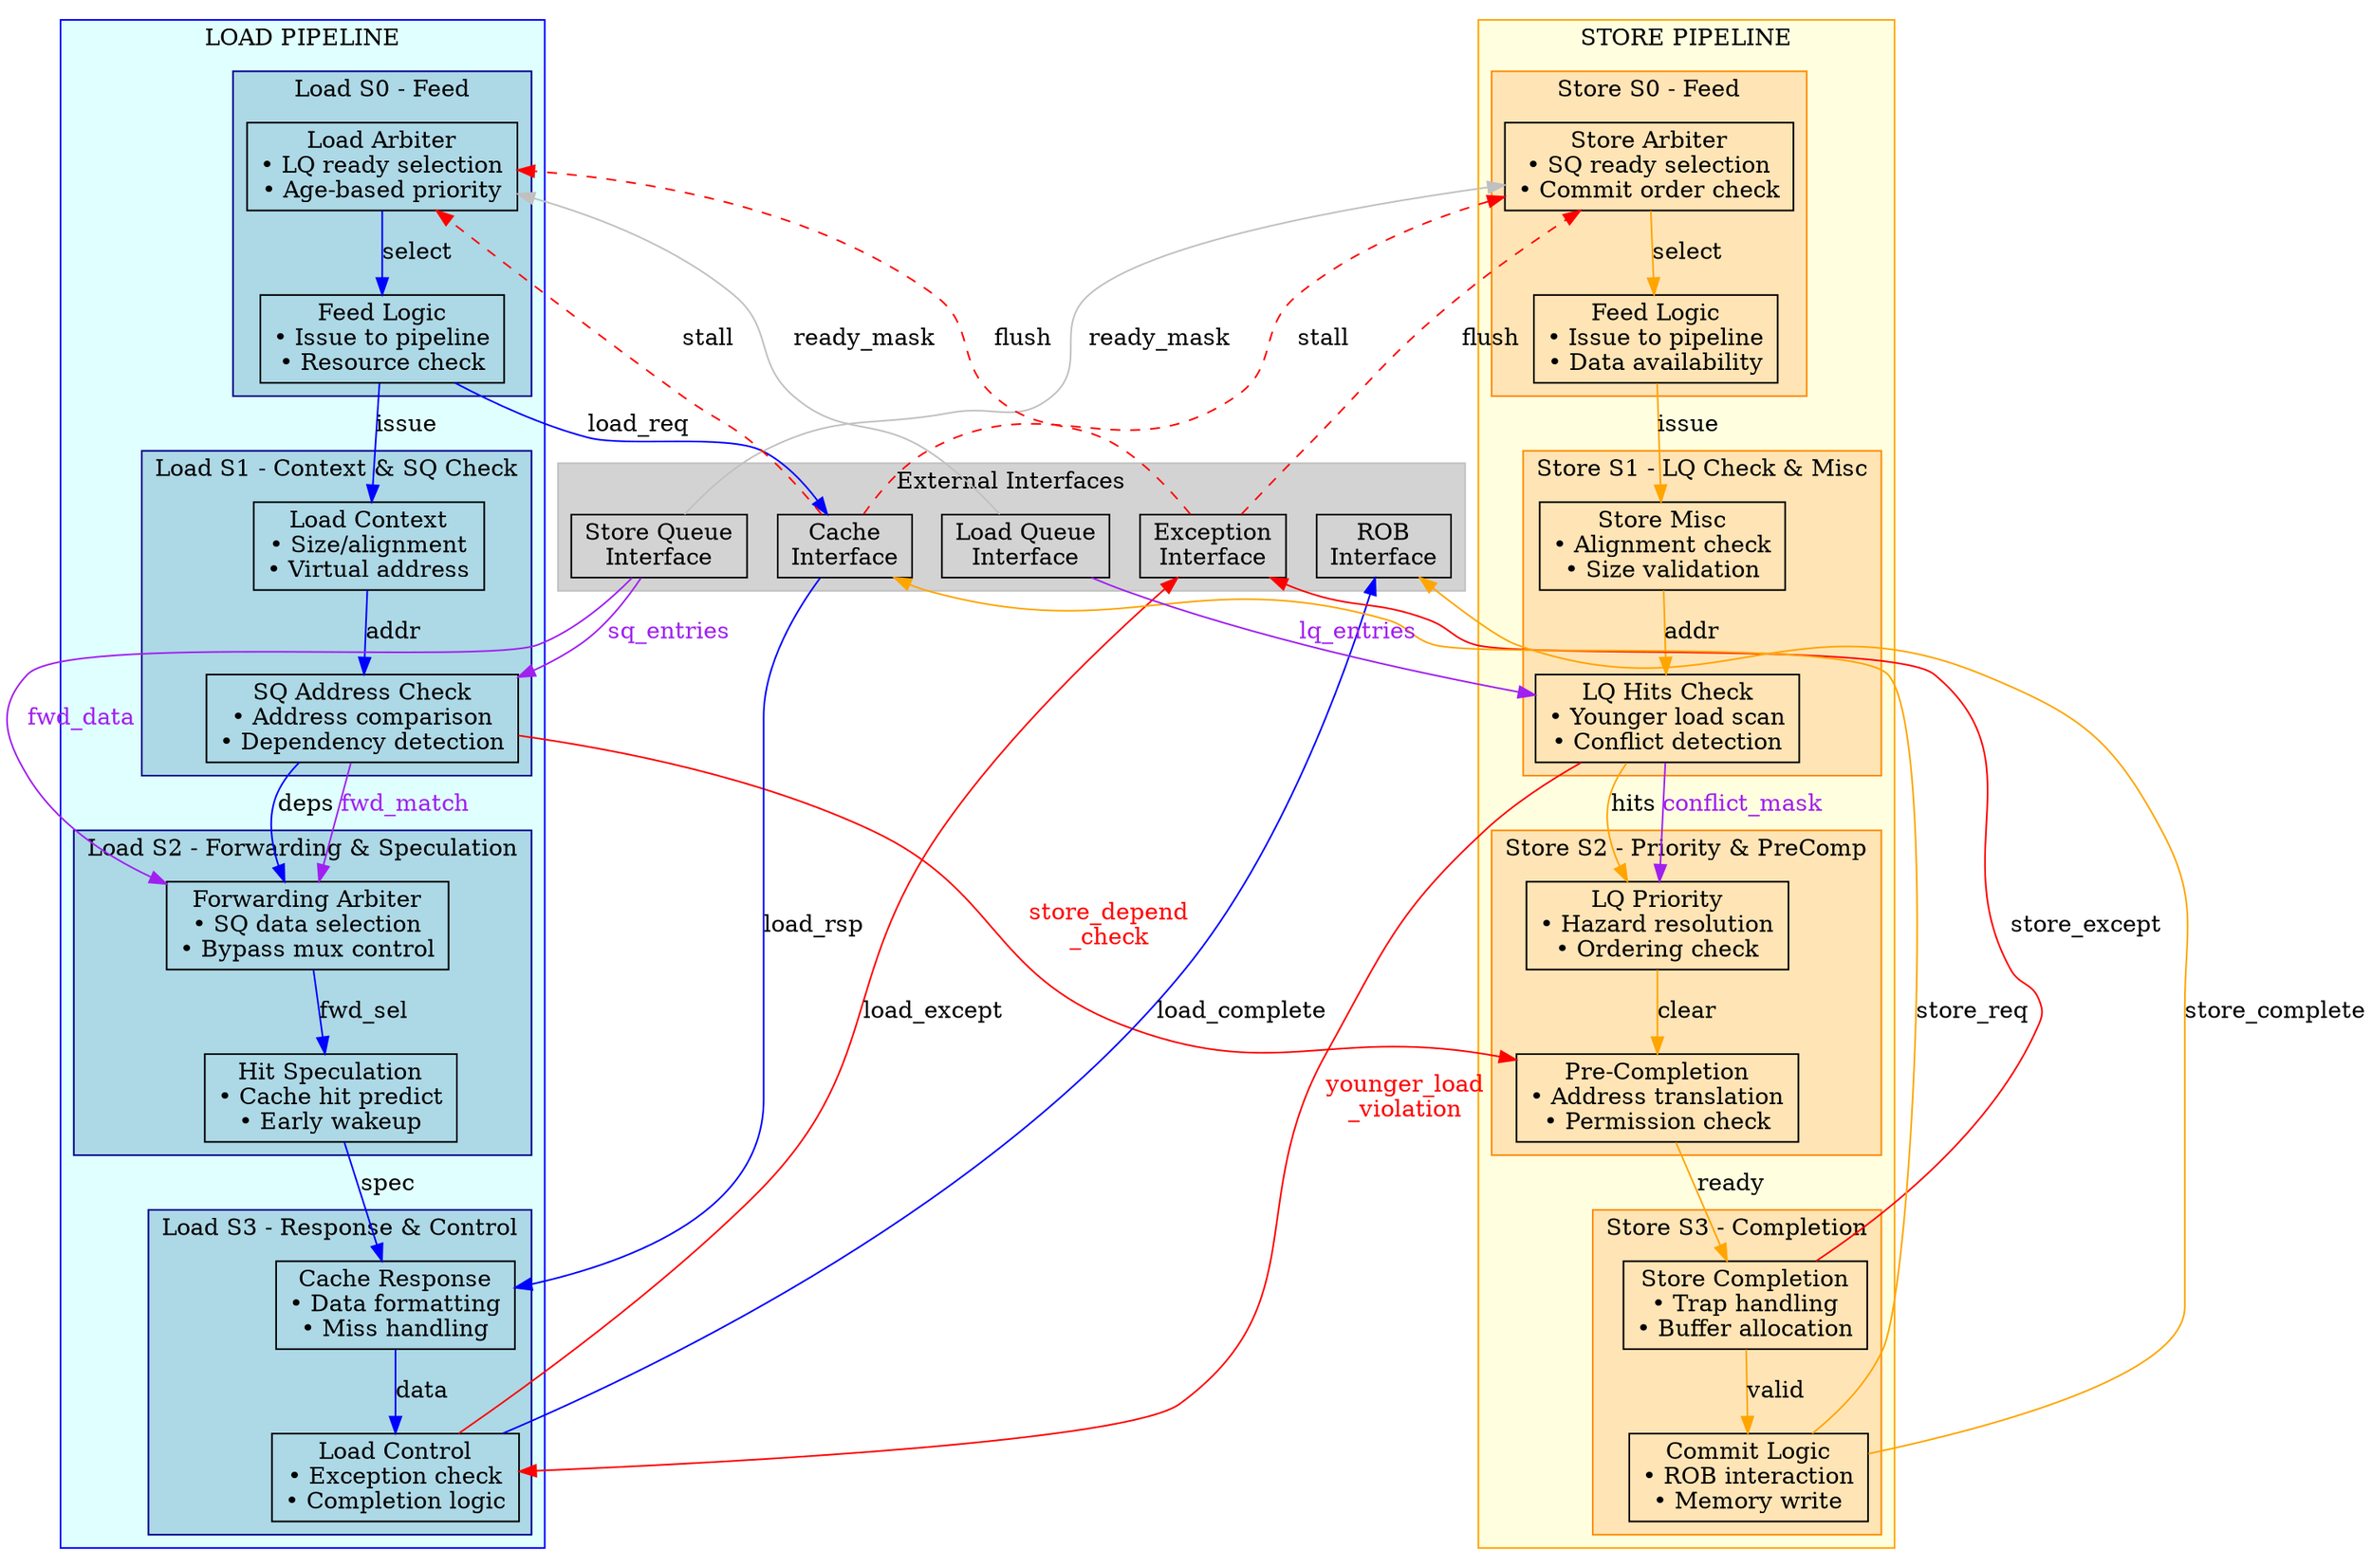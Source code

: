 digraph LS_Pipeline_Detail {
    rankdir=TB;
    compound=true;
    node [shape=box, style=filled];
    
    // Load Pipeline stages
    subgraph cluster_load_pipeline {
        label="LOAD PIPELINE";
        color=blue;
        style=filled;
        fillcolor=lightcyan;
        
        subgraph cluster_load_s0 {
            label="Load S0 - Feed";
            color=darkblue;
            style=filled;
            fillcolor=lightblue;
            
            LOAD_ARB [label="Load Arbiter\n• LQ ready selection\n• Age-based priority", fillcolor=lightblue];
            LOAD_FEED [label="Feed Logic\n• Issue to pipeline\n• Resource check", fillcolor=lightblue];
        }
        
        subgraph cluster_load_s1 {
            label="Load S1 - Context & SQ Check";
            color=darkblue;
            style=filled;
            fillcolor=lightblue;
            
            LOAD_CTX [label="Load Context\n• Size/alignment\n• Virtual address", fillcolor=lightblue];
            LOAD_SQ_CHK [label="SQ Address Check\n• Address comparison\n• Dependency detection", fillcolor=lightblue];
        }
        
        subgraph cluster_load_s2 {
            label="Load S2 - Forwarding & Speculation";
            color=darkblue;
            style=filled;
            fillcolor=lightblue;
            
            LOAD_FWD_ARB [label="Forwarding Arbiter\n• SQ data selection\n• Bypass mux control", fillcolor=lightblue];
            LOAD_HIT_SPEC [label="Hit Speculation\n• Cache hit predict\n• Early wakeup", fillcolor=lightblue];
        }
        
        subgraph cluster_load_s3 {
            label="Load S3 - Response & Control";
            color=darkblue;
            style=filled;
            fillcolor=lightblue;
            
            LOAD_CACHE_RSP [label="Cache Response\n• Data formatting\n• Miss handling", fillcolor=lightblue];
            LOAD_CTRL [label="Load Control\n• Exception check\n• Completion logic", fillcolor=lightblue];
        }
    }
    
    // Store Pipeline stages
    subgraph cluster_store_pipeline {
        label="STORE PIPELINE";
        color=orange;
        style=filled;
        fillcolor=lightyellow;
        
        subgraph cluster_store_s0 {
            label="Store S0 - Feed";
            color=darkorange;
            style=filled;
            fillcolor=moccasin;
            
            STORE_ARB [label="Store Arbiter\n• SQ ready selection\n• Commit order check", fillcolor=moccasin];
            STORE_FEED [label="Feed Logic\n• Issue to pipeline\n• Data availability", fillcolor=moccasin];
        }
        
        subgraph cluster_store_s1 {
            label="Store S1 - LQ Check & Misc";
            color=darkorange;
            style=filled;
            fillcolor=moccasin;
            
            STORE_MISC [label="Store Misc\n• Alignment check\n• Size validation", fillcolor=moccasin];
            STORE_LQ_CHK [label="LQ Hits Check\n• Younger load scan\n• Conflict detection", fillcolor=moccasin];
        }
        
        subgraph cluster_store_s2 {
            label="Store S2 - Priority & PreComp";
            color=darkorange;
            style=filled;
            fillcolor=moccasin;
            
            STORE_LQ_PRIO [label="LQ Priority\n• Hazard resolution\n• Ordering check", fillcolor=moccasin];
            STORE_PRECOMP [label="Pre-Completion\n• Address translation\n• Permission check", fillcolor=moccasin];
        }
        
        subgraph cluster_store_s3 {
            label="Store S3 - Completion";
            color=darkorange;
            style=filled;
            fillcolor=moccasin;
            
            STORE_COMP [label="Store Completion\n• Trap handling\n• Buffer allocation", fillcolor=moccasin];
            STORE_COMMIT [label="Commit Logic\n• ROB interaction\n• Memory write", fillcolor=moccasin];
        }
    }
    
    // External interfaces (simplified)
    subgraph cluster_external {
        label="External Interfaces";
        color=gray;
        style=filled;
        fillcolor=lightgray;
        
        LQ_INTF [label="Load Queue\nInterface", fillcolor=lightgray];
        SQ_INTF [label="Store Queue\nInterface", fillcolor=lightgray];
        CACHE_INTF [label="Cache\nInterface", fillcolor=lightgray];
        ROB_INTF [label="ROB\nInterface", fillcolor=lightgray];
        EXCEPT_INTF [label="Exception\nInterface", fillcolor=lightgray];
    }
    
    // Load pipeline internal flow
    LOAD_ARB -> LOAD_FEED [label="select", color=blue];
    LOAD_FEED -> LOAD_CTX [label="issue", color=blue];
    LOAD_CTX -> LOAD_SQ_CHK [label="addr", color=blue];
    LOAD_SQ_CHK -> LOAD_FWD_ARB [label="deps", color=blue];
    LOAD_FWD_ARB -> LOAD_HIT_SPEC [label="fwd_sel", color=blue];
    LOAD_HIT_SPEC -> LOAD_CACHE_RSP [label="spec", color=blue];
    LOAD_CACHE_RSP -> LOAD_CTRL [label="data", color=blue];
    
    // Store pipeline internal flow
    STORE_ARB -> STORE_FEED [label="select", color=orange];
    STORE_FEED -> STORE_MISC [label="issue", color=orange];
    STORE_MISC -> STORE_LQ_CHK [label="addr", color=orange];
    STORE_LQ_CHK -> STORE_LQ_PRIO [label="hits", color=orange];
    STORE_LQ_PRIO -> STORE_PRECOMP [label="clear", color=orange];
    STORE_PRECOMP -> STORE_COMP [label="ready", color=orange];
    STORE_COMP -> STORE_COMMIT [label="valid", color=orange];
    
    // Critical cross-pipeline interactions
    STORE_LQ_CHK -> LOAD_CTRL [label="younger_load\n_violation", color=red, fontcolor=red];
    LOAD_SQ_CHK -> STORE_PRECOMP [label="store_depend\n_check", color=red, fontcolor=red];
    
    // Store-to-Load forwarding path
    SQ_INTF -> LOAD_SQ_CHK [label="sq_entries", color=purple, fontcolor=purple];
    LOAD_SQ_CHK -> LOAD_FWD_ARB [label="fwd_match", color=purple, fontcolor=purple];
    SQ_INTF -> LOAD_FWD_ARB [label="fwd_data", color=purple, fontcolor=purple];
    
    // Load-to-Store dependency
    LQ_INTF -> STORE_LQ_CHK [label="lq_entries", color=purple, fontcolor=purple];
    STORE_LQ_CHK -> STORE_LQ_PRIO [label="conflict_mask", color=purple, fontcolor=purple];
    
    // External interfaces
    LQ_INTF -> LOAD_ARB [label="ready_mask", color=gray];
    SQ_INTF -> STORE_ARB [label="ready_mask", color=gray];
    
    LOAD_FEED -> CACHE_INTF [label="load_req", color=blue];
    CACHE_INTF -> LOAD_CACHE_RSP [label="load_rsp", color=blue];
    
    STORE_COMMIT -> CACHE_INTF [label="store_req", color=orange];
    
    LOAD_CTRL -> ROB_INTF [label="load_complete", color=blue];
    STORE_COMMIT -> ROB_INTF [label="store_complete", color=orange];
    
    LOAD_CTRL -> EXCEPT_INTF [label="load_except", color=red];
    STORE_COMP -> EXCEPT_INTF [label="store_except", color=red];
    
    // Pipeline stall/flush signals
    EXCEPT_INTF -> LOAD_ARB [label="flush", color=red, style=dashed];
    EXCEPT_INTF -> STORE_ARB [label="flush", color=red, style=dashed];
    CACHE_INTF -> LOAD_ARB [label="stall", color=red, style=dashed];
    CACHE_INTF -> STORE_ARB [label="stall", color=red, style=dashed];
}

